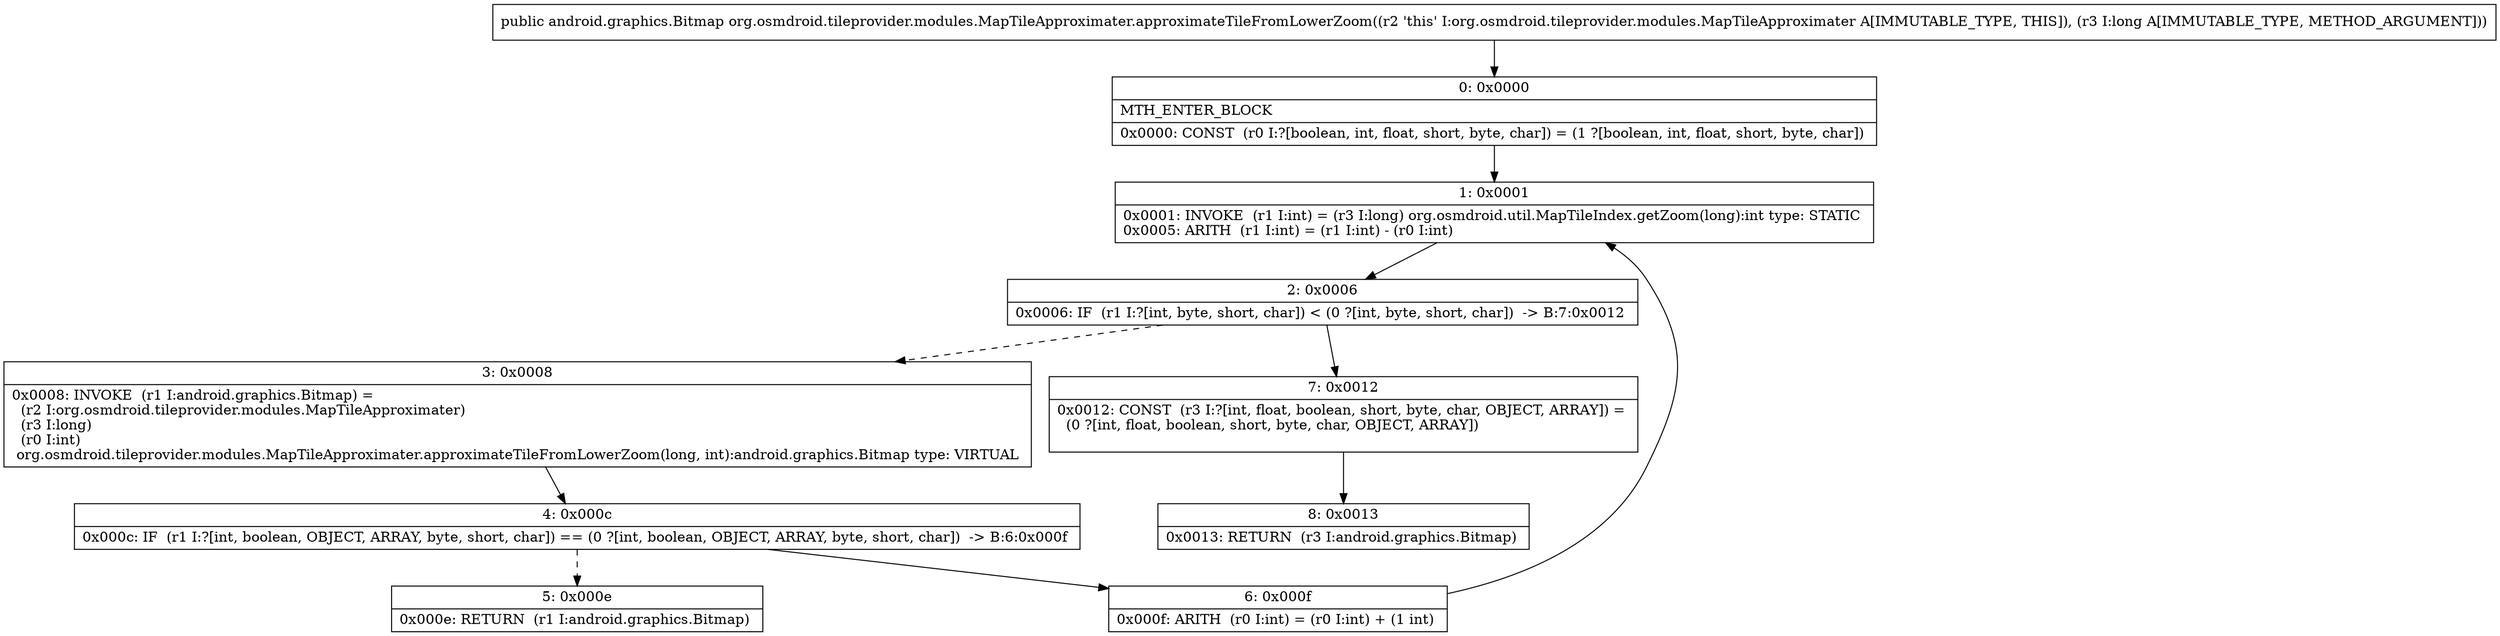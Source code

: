 digraph "CFG fororg.osmdroid.tileprovider.modules.MapTileApproximater.approximateTileFromLowerZoom(J)Landroid\/graphics\/Bitmap;" {
Node_0 [shape=record,label="{0\:\ 0x0000|MTH_ENTER_BLOCK\l|0x0000: CONST  (r0 I:?[boolean, int, float, short, byte, char]) = (1 ?[boolean, int, float, short, byte, char]) \l}"];
Node_1 [shape=record,label="{1\:\ 0x0001|0x0001: INVOKE  (r1 I:int) = (r3 I:long) org.osmdroid.util.MapTileIndex.getZoom(long):int type: STATIC \l0x0005: ARITH  (r1 I:int) = (r1 I:int) \- (r0 I:int) \l}"];
Node_2 [shape=record,label="{2\:\ 0x0006|0x0006: IF  (r1 I:?[int, byte, short, char]) \< (0 ?[int, byte, short, char])  \-\> B:7:0x0012 \l}"];
Node_3 [shape=record,label="{3\:\ 0x0008|0x0008: INVOKE  (r1 I:android.graphics.Bitmap) = \l  (r2 I:org.osmdroid.tileprovider.modules.MapTileApproximater)\l  (r3 I:long)\l  (r0 I:int)\l org.osmdroid.tileprovider.modules.MapTileApproximater.approximateTileFromLowerZoom(long, int):android.graphics.Bitmap type: VIRTUAL \l}"];
Node_4 [shape=record,label="{4\:\ 0x000c|0x000c: IF  (r1 I:?[int, boolean, OBJECT, ARRAY, byte, short, char]) == (0 ?[int, boolean, OBJECT, ARRAY, byte, short, char])  \-\> B:6:0x000f \l}"];
Node_5 [shape=record,label="{5\:\ 0x000e|0x000e: RETURN  (r1 I:android.graphics.Bitmap) \l}"];
Node_6 [shape=record,label="{6\:\ 0x000f|0x000f: ARITH  (r0 I:int) = (r0 I:int) + (1 int) \l}"];
Node_7 [shape=record,label="{7\:\ 0x0012|0x0012: CONST  (r3 I:?[int, float, boolean, short, byte, char, OBJECT, ARRAY]) = \l  (0 ?[int, float, boolean, short, byte, char, OBJECT, ARRAY])\l \l}"];
Node_8 [shape=record,label="{8\:\ 0x0013|0x0013: RETURN  (r3 I:android.graphics.Bitmap) \l}"];
MethodNode[shape=record,label="{public android.graphics.Bitmap org.osmdroid.tileprovider.modules.MapTileApproximater.approximateTileFromLowerZoom((r2 'this' I:org.osmdroid.tileprovider.modules.MapTileApproximater A[IMMUTABLE_TYPE, THIS]), (r3 I:long A[IMMUTABLE_TYPE, METHOD_ARGUMENT])) }"];
MethodNode -> Node_0;
Node_0 -> Node_1;
Node_1 -> Node_2;
Node_2 -> Node_3[style=dashed];
Node_2 -> Node_7;
Node_3 -> Node_4;
Node_4 -> Node_5[style=dashed];
Node_4 -> Node_6;
Node_6 -> Node_1;
Node_7 -> Node_8;
}

